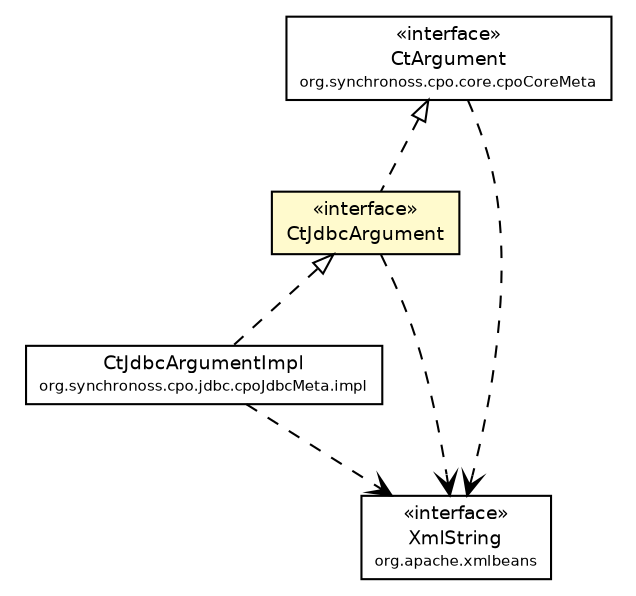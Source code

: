 #!/usr/local/bin/dot
#
# Class diagram 
# Generated by UmlGraph version 4.6 (http://www.spinellis.gr/sw/umlgraph)
#

digraph G {
	edge [fontname="Helvetica",fontsize=10,labelfontname="Helvetica",labelfontsize=10];
	node [fontname="Helvetica",fontsize=10,shape=plaintext];
	// org.synchronoss.cpo.core.cpoCoreMeta.CtArgument
	c43126 [label=<<table border="0" cellborder="1" cellspacing="0" cellpadding="2" port="p" href="../../core/cpoCoreMeta/CtArgument.html">
		<tr><td><table border="0" cellspacing="0" cellpadding="1">
			<tr><td> &laquo;interface&raquo; </td></tr>
			<tr><td> CtArgument </td></tr>
			<tr><td><font point-size="7.0"> org.synchronoss.cpo.core.cpoCoreMeta </font></td></tr>
		</table></td></tr>
		</table>>, fontname="Helvetica", fontcolor="black", fontsize=9.0];
	// org.synchronoss.cpo.jdbc.cpoJdbcMeta.CtJdbcArgument
	c43195 [label=<<table border="0" cellborder="1" cellspacing="0" cellpadding="2" port="p" bgcolor="lemonChiffon" href="./CtJdbcArgument.html">
		<tr><td><table border="0" cellspacing="0" cellpadding="1">
			<tr><td> &laquo;interface&raquo; </td></tr>
			<tr><td> CtJdbcArgument </td></tr>
		</table></td></tr>
		</table>>, fontname="Helvetica", fontcolor="black", fontsize=9.0];
	// org.synchronoss.cpo.jdbc.cpoJdbcMeta.impl.CtJdbcArgumentImpl
	c43201 [label=<<table border="0" cellborder="1" cellspacing="0" cellpadding="2" port="p" href="./impl/CtJdbcArgumentImpl.html">
		<tr><td><table border="0" cellspacing="0" cellpadding="1">
			<tr><td> CtJdbcArgumentImpl </td></tr>
			<tr><td><font point-size="7.0"> org.synchronoss.cpo.jdbc.cpoJdbcMeta.impl </font></td></tr>
		</table></td></tr>
		</table>>, fontname="Helvetica", fontcolor="black", fontsize=9.0];
	//org.synchronoss.cpo.jdbc.cpoJdbcMeta.CtJdbcArgument implements org.synchronoss.cpo.core.cpoCoreMeta.CtArgument
	c43126:p -> c43195:p [dir=back,arrowtail=empty,style=dashed];
	//org.synchronoss.cpo.jdbc.cpoJdbcMeta.impl.CtJdbcArgumentImpl implements org.synchronoss.cpo.jdbc.cpoJdbcMeta.CtJdbcArgument
	c43195:p -> c43201:p [dir=back,arrowtail=empty,style=dashed];
	// org.synchronoss.cpo.core.cpoCoreMeta.CtArgument DEPEND org.apache.xmlbeans.XmlString
	c43126:p -> c43250:p [taillabel="", label="", headlabel="", fontname="Helvetica", fontcolor="black", fontsize=10.0, color="black", arrowhead=open, style=dashed];
	// org.synchronoss.cpo.jdbc.cpoJdbcMeta.CtJdbcArgument DEPEND org.apache.xmlbeans.XmlString
	c43195:p -> c43250:p [taillabel="", label="", headlabel="", fontname="Helvetica", fontcolor="black", fontsize=10.0, color="black", arrowhead=open, style=dashed];
	// org.synchronoss.cpo.jdbc.cpoJdbcMeta.impl.CtJdbcArgumentImpl DEPEND org.apache.xmlbeans.XmlString
	c43201:p -> c43250:p [taillabel="", label="", headlabel="", fontname="Helvetica", fontcolor="black", fontsize=10.0, color="black", arrowhead=open, style=dashed];
	// org.apache.xmlbeans.XmlString
	c43250 [label=<<table border="0" cellborder="1" cellspacing="0" cellpadding="2" port="p" href="http://java.sun.com/j2se/1.4.2/docs/api/org/apache/xmlbeans/XmlString.html">
		<tr><td><table border="0" cellspacing="0" cellpadding="1">
			<tr><td> &laquo;interface&raquo; </td></tr>
			<tr><td> XmlString </td></tr>
			<tr><td><font point-size="7.0"> org.apache.xmlbeans </font></td></tr>
		</table></td></tr>
		</table>>, fontname="Helvetica", fontcolor="black", fontsize=9.0];
}

